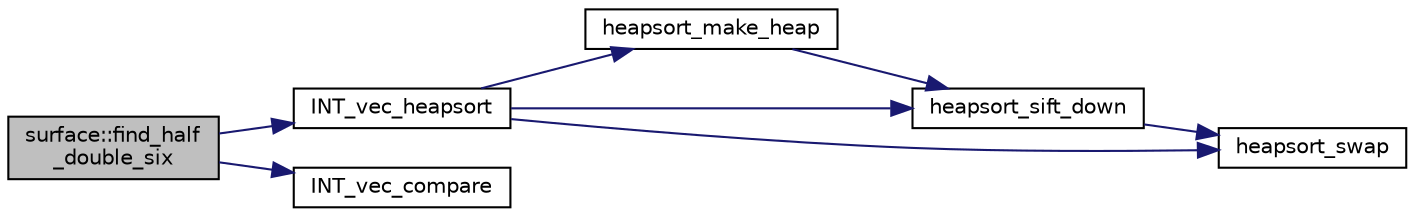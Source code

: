 digraph "surface::find_half_double_six"
{
  edge [fontname="Helvetica",fontsize="10",labelfontname="Helvetica",labelfontsize="10"];
  node [fontname="Helvetica",fontsize="10",shape=record];
  rankdir="LR";
  Node2425 [label="surface::find_half\l_double_six",height=0.2,width=0.4,color="black", fillcolor="grey75", style="filled", fontcolor="black"];
  Node2425 -> Node2426 [color="midnightblue",fontsize="10",style="solid",fontname="Helvetica"];
  Node2426 [label="INT_vec_heapsort",height=0.2,width=0.4,color="black", fillcolor="white", style="filled",URL="$d5/de2/foundations_2data__structures_2data__structures_8h.html#a3590ad9987f801fbfc94634300182f39"];
  Node2426 -> Node2427 [color="midnightblue",fontsize="10",style="solid",fontname="Helvetica"];
  Node2427 [label="heapsort_make_heap",height=0.2,width=0.4,color="black", fillcolor="white", style="filled",URL="$d4/dd7/sorting_8_c.html#a42f24453d7d77eeb1338ebd1a13cfdbb"];
  Node2427 -> Node2428 [color="midnightblue",fontsize="10",style="solid",fontname="Helvetica"];
  Node2428 [label="heapsort_sift_down",height=0.2,width=0.4,color="black", fillcolor="white", style="filled",URL="$d4/dd7/sorting_8_c.html#a65cbb1a6a3f01f511673705437ddc18b"];
  Node2428 -> Node2429 [color="midnightblue",fontsize="10",style="solid",fontname="Helvetica"];
  Node2429 [label="heapsort_swap",height=0.2,width=0.4,color="black", fillcolor="white", style="filled",URL="$d4/dd7/sorting_8_c.html#a8f048362e6065297b19b6975bcbbfcc6"];
  Node2426 -> Node2429 [color="midnightblue",fontsize="10",style="solid",fontname="Helvetica"];
  Node2426 -> Node2428 [color="midnightblue",fontsize="10",style="solid",fontname="Helvetica"];
  Node2425 -> Node2430 [color="midnightblue",fontsize="10",style="solid",fontname="Helvetica"];
  Node2430 [label="INT_vec_compare",height=0.2,width=0.4,color="black", fillcolor="white", style="filled",URL="$d5/de2/foundations_2data__structures_2data__structures_8h.html#ac1a17fca23fb4a338aef8547a4c2fded"];
}

